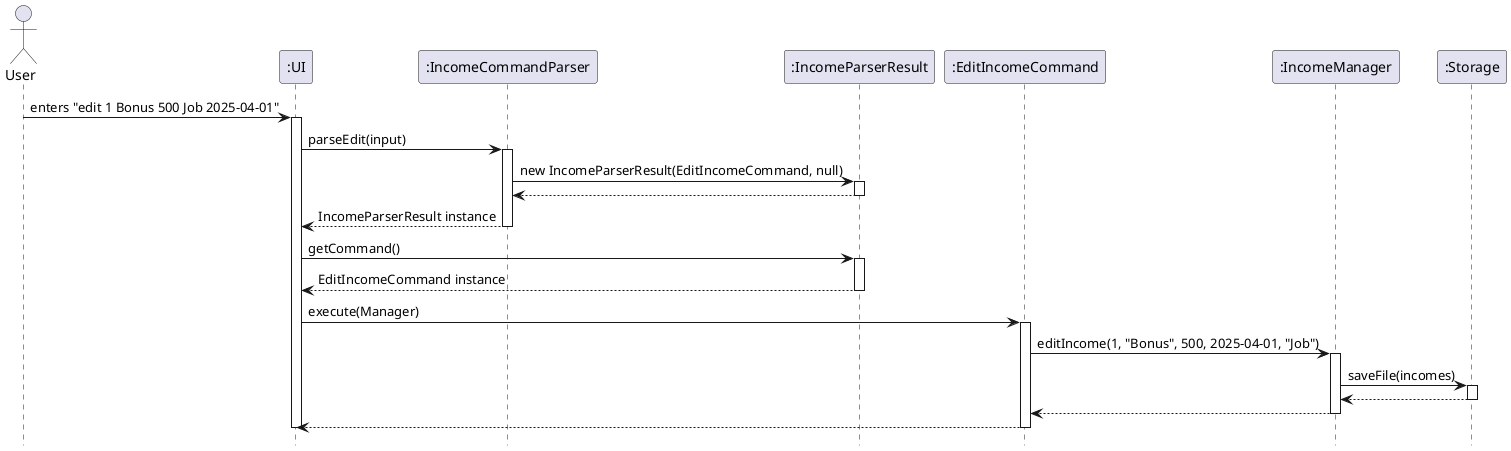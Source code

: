 @startuml
actor User
participant ":UI" as UI
participant ":IncomeCommandParser" as Parser
participant ":IncomeParserResult" as Result
participant ":EditIncomeCommand" as EditCommand
participant ":IncomeManager" as Manager
participant ":Storage" as Storage
hide footbox

User -> UI : enters "edit 1 Bonus 500 Job 2025-04-01"
activate UI

UI -> Parser : parseEdit(input)
activate Parser

Parser -> Result : new IncomeParserResult(EditIncomeCommand, null)
activate Result

Result --> Parser
deactivate Result

Parser --> UI : IncomeParserResult instance
deactivate Parser

UI -> Result : getCommand()
activate Result

Result --> UI : EditIncomeCommand instance
deactivate Result

UI -> EditCommand : execute(Manager)
activate EditCommand

EditCommand -> Manager : editIncome(1, "Bonus", 500, 2025-04-01, "Job")
activate Manager

Manager -> Storage : saveFile(incomes)
activate Storage

Storage --> Manager
deactivate Storage

Manager --> EditCommand
deactivate Manager

EditCommand --> UI
deactivate EditCommand

deactivate UI
@enduml
